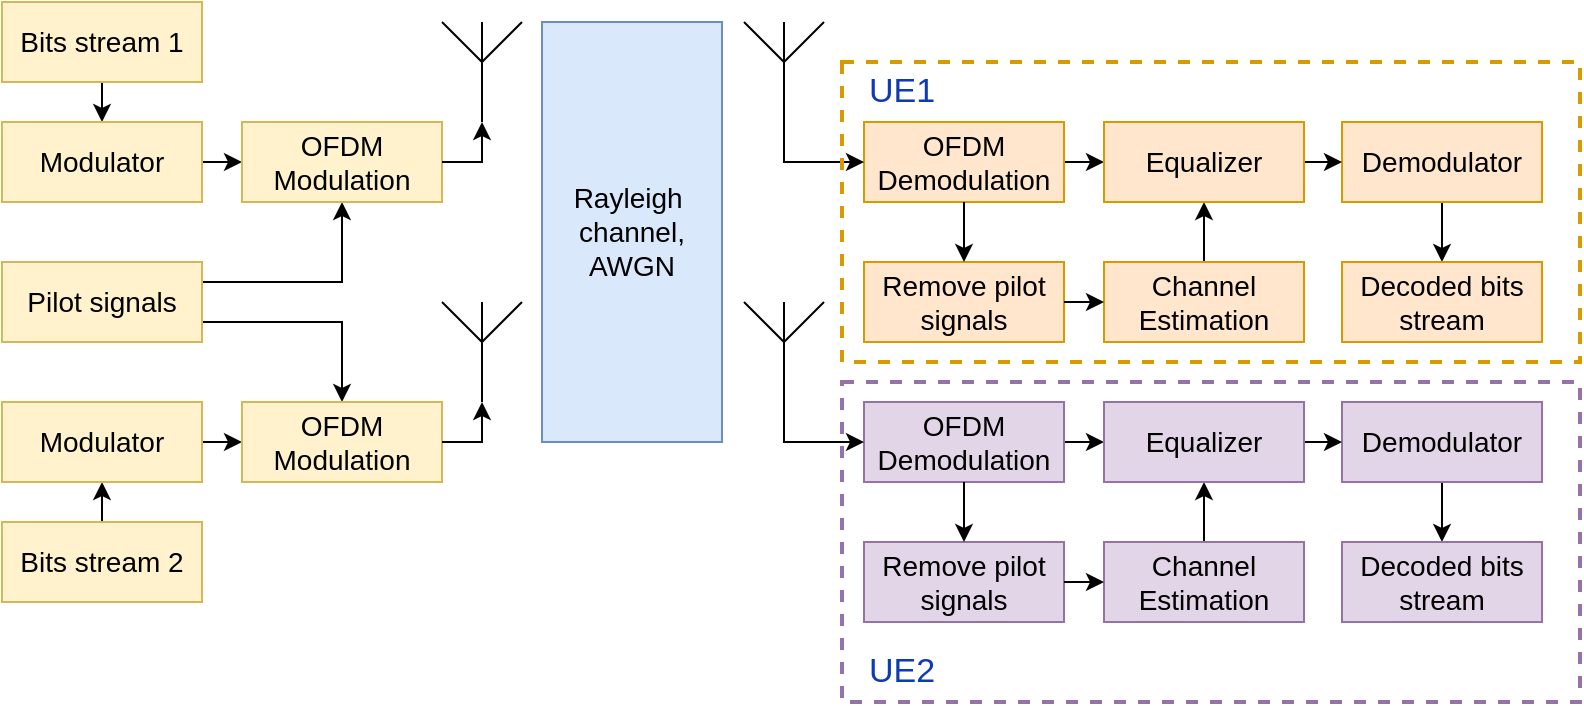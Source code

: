 <mxfile version="24.5.4" type="device">
  <diagram name="Страница — 1" id="ys9gOeWvE5gVsRyR9EHW">
    <mxGraphModel dx="1050" dy="565" grid="1" gridSize="10" guides="1" tooltips="1" connect="1" arrows="1" fold="1" page="1" pageScale="1" pageWidth="827" pageHeight="1169" math="0" shadow="0">
      <root>
        <mxCell id="0" />
        <mxCell id="1" parent="0" />
        <mxCell id="XJGOGH-ZNnLPxcdT0S2C-11" style="edgeStyle=orthogonalEdgeStyle;rounded=0;orthogonalLoop=1;jettySize=auto;html=1;exitX=0.5;exitY=1;exitDx=0;exitDy=0;entryX=0.5;entryY=0;entryDx=0;entryDy=0;" parent="1" source="E5bmAt0e2NMVcmRqQRA6-1" target="E5bmAt0e2NMVcmRqQRA6-2" edge="1">
          <mxGeometry relative="1" as="geometry" />
        </mxCell>
        <mxCell id="E5bmAt0e2NMVcmRqQRA6-1" value="&lt;font style=&quot;font-size: 14px;&quot; face=&quot;Helvetica&quot;&gt;Bits stream 1&lt;/font&gt;" style="rounded=0;whiteSpace=wrap;html=1;fillColor=#fff2cc;strokeColor=#d6b656;" parent="1" vertex="1">
          <mxGeometry x="20" y="40" width="100" height="40" as="geometry" />
        </mxCell>
        <mxCell id="XJGOGH-ZNnLPxcdT0S2C-14" style="edgeStyle=orthogonalEdgeStyle;rounded=0;orthogonalLoop=1;jettySize=auto;html=1;exitX=1;exitY=0.5;exitDx=0;exitDy=0;entryX=0;entryY=0.5;entryDx=0;entryDy=0;" parent="1" source="E5bmAt0e2NMVcmRqQRA6-2" target="E5bmAt0e2NMVcmRqQRA6-15" edge="1">
          <mxGeometry relative="1" as="geometry" />
        </mxCell>
        <mxCell id="E5bmAt0e2NMVcmRqQRA6-2" value="&lt;font style=&quot;font-size: 14px;&quot; face=&quot;Helvetica&quot;&gt;Modulator&lt;/font&gt;" style="rounded=0;whiteSpace=wrap;html=1;fillColor=#fff2cc;strokeColor=#d6b656;" parent="1" vertex="1">
          <mxGeometry x="20" y="100" width="100" height="40" as="geometry" />
        </mxCell>
        <mxCell id="XJGOGH-ZNnLPxcdT0S2C-15" style="edgeStyle=orthogonalEdgeStyle;rounded=0;orthogonalLoop=1;jettySize=auto;html=1;exitX=1;exitY=0.25;exitDx=0;exitDy=0;entryX=0.5;entryY=1;entryDx=0;entryDy=0;" parent="1" source="E5bmAt0e2NMVcmRqQRA6-14" target="E5bmAt0e2NMVcmRqQRA6-15" edge="1">
          <mxGeometry relative="1" as="geometry" />
        </mxCell>
        <mxCell id="XJGOGH-ZNnLPxcdT0S2C-16" style="edgeStyle=orthogonalEdgeStyle;rounded=0;orthogonalLoop=1;jettySize=auto;html=1;exitX=1;exitY=0.75;exitDx=0;exitDy=0;entryX=0.5;entryY=0;entryDx=0;entryDy=0;" parent="1" source="E5bmAt0e2NMVcmRqQRA6-14" target="XJGOGH-ZNnLPxcdT0S2C-4" edge="1">
          <mxGeometry relative="1" as="geometry" />
        </mxCell>
        <mxCell id="E5bmAt0e2NMVcmRqQRA6-14" value="&lt;font style=&quot;font-size: 14px;&quot; face=&quot;Helvetica&quot;&gt;Pilot signals&lt;/font&gt;" style="rounded=0;whiteSpace=wrap;html=1;fillColor=#fff2cc;strokeColor=#d6b656;" parent="1" vertex="1">
          <mxGeometry x="20" y="170" width="100" height="40" as="geometry" />
        </mxCell>
        <mxCell id="E5bmAt0e2NMVcmRqQRA6-15" value="&lt;font style=&quot;font-size: 14px;&quot; face=&quot;Helvetica&quot;&gt;OFDM Modulation&lt;/font&gt;" style="rounded=0;whiteSpace=wrap;html=1;fillColor=#fff2cc;strokeColor=#d6b656;" parent="1" vertex="1">
          <mxGeometry x="140" y="100" width="100" height="40" as="geometry" />
        </mxCell>
        <mxCell id="E5bmAt0e2NMVcmRqQRA6-18" value="" style="verticalLabelPosition=bottom;shadow=0;dashed=0;align=center;html=1;verticalAlign=top;shape=mxgraph.electrical.radio.aerial_-_antenna_1;" parent="1" vertex="1">
          <mxGeometry x="240" y="50" width="40" height="50" as="geometry" />
        </mxCell>
        <mxCell id="E5bmAt0e2NMVcmRqQRA6-19" style="edgeStyle=orthogonalEdgeStyle;rounded=0;orthogonalLoop=1;jettySize=auto;html=1;entryX=0.5;entryY=1;entryDx=0;entryDy=0;entryPerimeter=0;exitX=1;exitY=0.5;exitDx=0;exitDy=0;" parent="1" source="E5bmAt0e2NMVcmRqQRA6-15" target="E5bmAt0e2NMVcmRqQRA6-18" edge="1">
          <mxGeometry relative="1" as="geometry">
            <mxPoint x="560" y="130" as="sourcePoint" />
          </mxGeometry>
        </mxCell>
        <mxCell id="E5bmAt0e2NMVcmRqQRA6-21" value="&lt;font style=&quot;&quot; face=&quot;Helvetica&quot;&gt;&lt;span style=&quot;font-size: 14px;&quot;&gt;Rayleigh&amp;nbsp;&lt;/span&gt;&lt;/font&gt;&lt;div&gt;&lt;span style=&quot;font-size: 14px;&quot;&gt;channel&lt;/span&gt;&lt;font style=&quot;&quot; face=&quot;Helvetica&quot;&gt;&lt;span style=&quot;font-size: 14px;&quot;&gt;, AWGN&lt;/span&gt;&lt;/font&gt;&lt;/div&gt;" style="rounded=0;whiteSpace=wrap;html=1;fillColor=#dae8fc;strokeColor=#6c8ebf;" parent="1" vertex="1">
          <mxGeometry x="290" y="50" width="90" height="210" as="geometry" />
        </mxCell>
        <mxCell id="E5bmAt0e2NMVcmRqQRA6-37" value="&lt;font style=&quot;font-size: 14px;&quot; face=&quot;Helvetica&quot;&gt;Remove pilot signals&lt;/font&gt;" style="rounded=0;whiteSpace=wrap;html=1;fillColor=#ffe6cc;strokeColor=#d79b00;" parent="1" vertex="1">
          <mxGeometry x="451" y="170" width="100" height="40" as="geometry" />
        </mxCell>
        <mxCell id="YCkYlvi9W99BddGM-PKa-2" style="edgeStyle=orthogonalEdgeStyle;rounded=0;orthogonalLoop=1;jettySize=auto;html=1;exitX=1;exitY=0.5;exitDx=0;exitDy=0;entryX=0;entryY=0.5;entryDx=0;entryDy=0;" edge="1" parent="1" source="E5bmAt0e2NMVcmRqQRA6-68" target="YCkYlvi9W99BddGM-PKa-1">
          <mxGeometry relative="1" as="geometry" />
        </mxCell>
        <mxCell id="E5bmAt0e2NMVcmRqQRA6-68" value="&lt;font style=&quot;font-size: 14px;&quot; face=&quot;Helvetica&quot;&gt;OFDM Demodulation&lt;/font&gt;" style="rounded=0;whiteSpace=wrap;html=1;fillColor=#ffe6cc;strokeColor=#d79b00;" parent="1" vertex="1">
          <mxGeometry x="451" y="100" width="100" height="40" as="geometry" />
        </mxCell>
        <mxCell id="E5bmAt0e2NMVcmRqQRA6-69" value="" style="verticalLabelPosition=bottom;shadow=0;dashed=0;align=center;html=1;verticalAlign=top;shape=mxgraph.electrical.radio.aerial_-_antenna_1;" parent="1" vertex="1">
          <mxGeometry x="391" y="50" width="40" height="50" as="geometry" />
        </mxCell>
        <mxCell id="E5bmAt0e2NMVcmRqQRA6-74" style="edgeStyle=orthogonalEdgeStyle;rounded=0;orthogonalLoop=1;jettySize=auto;html=1;exitX=0.5;exitY=1;exitDx=0;exitDy=0;entryX=0;entryY=0.5;entryDx=0;entryDy=0;exitPerimeter=0;" parent="1" source="E5bmAt0e2NMVcmRqQRA6-69" target="E5bmAt0e2NMVcmRqQRA6-68" edge="1">
          <mxGeometry relative="1" as="geometry">
            <mxPoint x="631" y="70" as="sourcePoint" />
            <mxPoint x="591" y="50" as="targetPoint" />
          </mxGeometry>
        </mxCell>
        <mxCell id="E5bmAt0e2NMVcmRqQRA6-78" style="edgeStyle=orthogonalEdgeStyle;rounded=0;orthogonalLoop=1;jettySize=auto;html=1;exitX=0.5;exitY=1;exitDx=0;exitDy=0;entryX=0.5;entryY=0;entryDx=0;entryDy=0;" parent="1" source="E5bmAt0e2NMVcmRqQRA6-68" target="E5bmAt0e2NMVcmRqQRA6-37" edge="1">
          <mxGeometry relative="1" as="geometry">
            <mxPoint x="511" y="250" as="sourcePoint" />
            <mxPoint x="511" y="220" as="targetPoint" />
          </mxGeometry>
        </mxCell>
        <mxCell id="YCkYlvi9W99BddGM-PKa-3" style="edgeStyle=orthogonalEdgeStyle;rounded=0;orthogonalLoop=1;jettySize=auto;html=1;exitX=0.5;exitY=0;exitDx=0;exitDy=0;entryX=0.5;entryY=1;entryDx=0;entryDy=0;" edge="1" parent="1" source="E5bmAt0e2NMVcmRqQRA6-79" target="YCkYlvi9W99BddGM-PKa-1">
          <mxGeometry relative="1" as="geometry" />
        </mxCell>
        <mxCell id="E5bmAt0e2NMVcmRqQRA6-79" value="&lt;font style=&quot;font-size: 14px;&quot; face=&quot;Helvetica&quot;&gt;Channel Estimation&lt;/font&gt;" style="rounded=0;whiteSpace=wrap;html=1;fillColor=#ffe6cc;strokeColor=#d79b00;" parent="1" vertex="1">
          <mxGeometry x="571" y="170" width="100" height="40" as="geometry" />
        </mxCell>
        <mxCell id="E5bmAt0e2NMVcmRqQRA6-80" value="" style="endArrow=classic;html=1;rounded=0;exitX=1;exitY=0.5;exitDx=0;exitDy=0;entryX=0;entryY=0.5;entryDx=0;entryDy=0;" parent="1" source="E5bmAt0e2NMVcmRqQRA6-37" target="E5bmAt0e2NMVcmRqQRA6-79" edge="1">
          <mxGeometry width="50" height="50" relative="1" as="geometry">
            <mxPoint x="621" y="300" as="sourcePoint" />
            <mxPoint x="671" y="250" as="targetPoint" />
          </mxGeometry>
        </mxCell>
        <mxCell id="YCkYlvi9W99BddGM-PKa-5" style="edgeStyle=orthogonalEdgeStyle;rounded=0;orthogonalLoop=1;jettySize=auto;html=1;exitX=0.5;exitY=1;exitDx=0;exitDy=0;entryX=0.5;entryY=0;entryDx=0;entryDy=0;" edge="1" parent="1" source="E5bmAt0e2NMVcmRqQRA6-92" target="E5bmAt0e2NMVcmRqQRA6-94">
          <mxGeometry relative="1" as="geometry" />
        </mxCell>
        <mxCell id="E5bmAt0e2NMVcmRqQRA6-92" value="&lt;font style=&quot;font-size: 14px;&quot; face=&quot;Helvetica&quot;&gt;Demodulator&lt;/font&gt;" style="rounded=0;whiteSpace=wrap;html=1;fillColor=#ffe6cc;strokeColor=#d79b00;" parent="1" vertex="1">
          <mxGeometry x="690" y="100" width="100" height="40" as="geometry" />
        </mxCell>
        <mxCell id="E5bmAt0e2NMVcmRqQRA6-94" value="&lt;font style=&quot;font-size: 14px;&quot; face=&quot;Helvetica&quot;&gt;Decoded bits stream&lt;/font&gt;" style="rounded=0;whiteSpace=wrap;html=1;fillColor=#ffe6cc;strokeColor=#d79b00;" parent="1" vertex="1">
          <mxGeometry x="690" y="170" width="100" height="40" as="geometry" />
        </mxCell>
        <mxCell id="XJGOGH-ZNnLPxcdT0S2C-12" style="edgeStyle=orthogonalEdgeStyle;rounded=0;orthogonalLoop=1;jettySize=auto;html=1;exitX=0.5;exitY=0;exitDx=0;exitDy=0;entryX=0.5;entryY=1;entryDx=0;entryDy=0;" parent="1" source="XJGOGH-ZNnLPxcdT0S2C-1" target="XJGOGH-ZNnLPxcdT0S2C-2" edge="1">
          <mxGeometry relative="1" as="geometry" />
        </mxCell>
        <mxCell id="XJGOGH-ZNnLPxcdT0S2C-1" value="&lt;font style=&quot;font-size: 14px;&quot; face=&quot;Helvetica&quot;&gt;Bits stream 2&lt;/font&gt;" style="rounded=0;whiteSpace=wrap;html=1;fillColor=#fff2cc;strokeColor=#d6b656;" parent="1" vertex="1">
          <mxGeometry x="20" y="300" width="100" height="40" as="geometry" />
        </mxCell>
        <mxCell id="XJGOGH-ZNnLPxcdT0S2C-13" style="edgeStyle=orthogonalEdgeStyle;rounded=0;orthogonalLoop=1;jettySize=auto;html=1;exitX=1;exitY=0.5;exitDx=0;exitDy=0;entryX=0;entryY=0.5;entryDx=0;entryDy=0;" parent="1" source="XJGOGH-ZNnLPxcdT0S2C-2" target="XJGOGH-ZNnLPxcdT0S2C-4" edge="1">
          <mxGeometry relative="1" as="geometry" />
        </mxCell>
        <mxCell id="XJGOGH-ZNnLPxcdT0S2C-2" value="&lt;font style=&quot;font-size: 14px;&quot; face=&quot;Helvetica&quot;&gt;Modulator&lt;/font&gt;" style="rounded=0;whiteSpace=wrap;html=1;fillColor=#fff2cc;strokeColor=#d6b656;" parent="1" vertex="1">
          <mxGeometry x="20" y="240" width="100" height="40" as="geometry" />
        </mxCell>
        <mxCell id="XJGOGH-ZNnLPxcdT0S2C-4" value="&lt;font style=&quot;font-size: 14px;&quot; face=&quot;Helvetica&quot;&gt;OFDM Modulation&lt;/font&gt;" style="rounded=0;whiteSpace=wrap;html=1;fillColor=#fff2cc;strokeColor=#d6b656;" parent="1" vertex="1">
          <mxGeometry x="140" y="240" width="100" height="40" as="geometry" />
        </mxCell>
        <mxCell id="XJGOGH-ZNnLPxcdT0S2C-5" value="" style="verticalLabelPosition=bottom;shadow=0;dashed=0;align=center;html=1;verticalAlign=top;shape=mxgraph.electrical.radio.aerial_-_antenna_1;" parent="1" vertex="1">
          <mxGeometry x="240" y="190" width="40" height="50" as="geometry" />
        </mxCell>
        <mxCell id="XJGOGH-ZNnLPxcdT0S2C-6" style="edgeStyle=orthogonalEdgeStyle;rounded=0;orthogonalLoop=1;jettySize=auto;html=1;entryX=0.5;entryY=1;entryDx=0;entryDy=0;entryPerimeter=0;exitX=1;exitY=0.5;exitDx=0;exitDy=0;" parent="1" source="XJGOGH-ZNnLPxcdT0S2C-4" target="XJGOGH-ZNnLPxcdT0S2C-5" edge="1">
          <mxGeometry relative="1" as="geometry">
            <mxPoint x="560" y="270" as="sourcePoint" />
          </mxGeometry>
        </mxCell>
        <mxCell id="YCkYlvi9W99BddGM-PKa-4" style="edgeStyle=orthogonalEdgeStyle;rounded=0;orthogonalLoop=1;jettySize=auto;html=1;exitX=1;exitY=0.5;exitDx=0;exitDy=0;entryX=0;entryY=0.5;entryDx=0;entryDy=0;" edge="1" parent="1" source="YCkYlvi9W99BddGM-PKa-1" target="E5bmAt0e2NMVcmRqQRA6-92">
          <mxGeometry relative="1" as="geometry" />
        </mxCell>
        <mxCell id="YCkYlvi9W99BddGM-PKa-1" value="&lt;font style=&quot;font-size: 14px;&quot; face=&quot;Helvetica&quot;&gt;Equalizer&lt;/font&gt;" style="rounded=0;whiteSpace=wrap;html=1;fillColor=#ffe6cc;strokeColor=#d79b00;" vertex="1" parent="1">
          <mxGeometry x="571" y="100" width="100" height="40" as="geometry" />
        </mxCell>
        <mxCell id="YCkYlvi9W99BddGM-PKa-6" value="&lt;font style=&quot;font-size: 14px;&quot; face=&quot;Helvetica&quot;&gt;Remove pilot signals&lt;/font&gt;" style="rounded=0;whiteSpace=wrap;html=1;fillColor=#e1d5e7;strokeColor=#9673a6;" vertex="1" parent="1">
          <mxGeometry x="451" y="310" width="100" height="40" as="geometry" />
        </mxCell>
        <mxCell id="YCkYlvi9W99BddGM-PKa-7" style="edgeStyle=orthogonalEdgeStyle;rounded=0;orthogonalLoop=1;jettySize=auto;html=1;exitX=1;exitY=0.5;exitDx=0;exitDy=0;entryX=0;entryY=0.5;entryDx=0;entryDy=0;" edge="1" parent="1" source="YCkYlvi9W99BddGM-PKa-8" target="YCkYlvi9W99BddGM-PKa-19">
          <mxGeometry relative="1" as="geometry" />
        </mxCell>
        <mxCell id="YCkYlvi9W99BddGM-PKa-8" value="&lt;font style=&quot;font-size: 14px;&quot; face=&quot;Helvetica&quot;&gt;OFDM Demodulation&lt;/font&gt;" style="rounded=0;whiteSpace=wrap;html=1;fillColor=#e1d5e7;strokeColor=#9673a6;" vertex="1" parent="1">
          <mxGeometry x="451" y="240" width="100" height="40" as="geometry" />
        </mxCell>
        <mxCell id="YCkYlvi9W99BddGM-PKa-9" value="" style="verticalLabelPosition=bottom;shadow=0;dashed=0;align=center;html=1;verticalAlign=top;shape=mxgraph.electrical.radio.aerial_-_antenna_1;" vertex="1" parent="1">
          <mxGeometry x="391" y="190" width="40" height="50" as="geometry" />
        </mxCell>
        <mxCell id="YCkYlvi9W99BddGM-PKa-10" style="edgeStyle=orthogonalEdgeStyle;rounded=0;orthogonalLoop=1;jettySize=auto;html=1;exitX=0.5;exitY=1;exitDx=0;exitDy=0;entryX=0;entryY=0.5;entryDx=0;entryDy=0;exitPerimeter=0;" edge="1" parent="1" source="YCkYlvi9W99BddGM-PKa-9" target="YCkYlvi9W99BddGM-PKa-8">
          <mxGeometry relative="1" as="geometry">
            <mxPoint x="631" y="210" as="sourcePoint" />
            <mxPoint x="591" y="190" as="targetPoint" />
          </mxGeometry>
        </mxCell>
        <mxCell id="YCkYlvi9W99BddGM-PKa-11" style="edgeStyle=orthogonalEdgeStyle;rounded=0;orthogonalLoop=1;jettySize=auto;html=1;exitX=0.5;exitY=1;exitDx=0;exitDy=0;entryX=0.5;entryY=0;entryDx=0;entryDy=0;" edge="1" parent="1" source="YCkYlvi9W99BddGM-PKa-8" target="YCkYlvi9W99BddGM-PKa-6">
          <mxGeometry relative="1" as="geometry">
            <mxPoint x="511" y="390" as="sourcePoint" />
            <mxPoint x="511" y="360" as="targetPoint" />
          </mxGeometry>
        </mxCell>
        <mxCell id="YCkYlvi9W99BddGM-PKa-12" style="edgeStyle=orthogonalEdgeStyle;rounded=0;orthogonalLoop=1;jettySize=auto;html=1;exitX=0.5;exitY=0;exitDx=0;exitDy=0;entryX=0.5;entryY=1;entryDx=0;entryDy=0;" edge="1" parent="1" source="YCkYlvi9W99BddGM-PKa-13" target="YCkYlvi9W99BddGM-PKa-19">
          <mxGeometry relative="1" as="geometry" />
        </mxCell>
        <mxCell id="YCkYlvi9W99BddGM-PKa-13" value="&lt;font style=&quot;font-size: 14px;&quot; face=&quot;Helvetica&quot;&gt;Channel Estimation&lt;/font&gt;" style="rounded=0;whiteSpace=wrap;html=1;fillColor=#e1d5e7;strokeColor=#9673a6;" vertex="1" parent="1">
          <mxGeometry x="571" y="310" width="100" height="40" as="geometry" />
        </mxCell>
        <mxCell id="YCkYlvi9W99BddGM-PKa-14" value="" style="endArrow=classic;html=1;rounded=0;exitX=1;exitY=0.5;exitDx=0;exitDy=0;entryX=0;entryY=0.5;entryDx=0;entryDy=0;" edge="1" parent="1" source="YCkYlvi9W99BddGM-PKa-6" target="YCkYlvi9W99BddGM-PKa-13">
          <mxGeometry width="50" height="50" relative="1" as="geometry">
            <mxPoint x="621" y="440" as="sourcePoint" />
            <mxPoint x="671" y="390" as="targetPoint" />
          </mxGeometry>
        </mxCell>
        <mxCell id="YCkYlvi9W99BddGM-PKa-15" style="edgeStyle=orthogonalEdgeStyle;rounded=0;orthogonalLoop=1;jettySize=auto;html=1;exitX=0.5;exitY=1;exitDx=0;exitDy=0;entryX=0.5;entryY=0;entryDx=0;entryDy=0;" edge="1" parent="1" source="YCkYlvi9W99BddGM-PKa-16" target="YCkYlvi9W99BddGM-PKa-17">
          <mxGeometry relative="1" as="geometry" />
        </mxCell>
        <mxCell id="YCkYlvi9W99BddGM-PKa-16" value="&lt;font style=&quot;font-size: 14px;&quot; face=&quot;Helvetica&quot;&gt;Demodulator&lt;/font&gt;" style="rounded=0;whiteSpace=wrap;html=1;fillColor=#e1d5e7;strokeColor=#9673a6;" vertex="1" parent="1">
          <mxGeometry x="690" y="240" width="100" height="40" as="geometry" />
        </mxCell>
        <mxCell id="YCkYlvi9W99BddGM-PKa-17" value="&lt;font style=&quot;font-size: 14px;&quot; face=&quot;Helvetica&quot;&gt;Decoded bits stream&lt;/font&gt;" style="rounded=0;whiteSpace=wrap;html=1;fillColor=#e1d5e7;strokeColor=#9673a6;" vertex="1" parent="1">
          <mxGeometry x="690" y="310" width="100" height="40" as="geometry" />
        </mxCell>
        <mxCell id="YCkYlvi9W99BddGM-PKa-18" style="edgeStyle=orthogonalEdgeStyle;rounded=0;orthogonalLoop=1;jettySize=auto;html=1;exitX=1;exitY=0.5;exitDx=0;exitDy=0;entryX=0;entryY=0.5;entryDx=0;entryDy=0;" edge="1" parent="1" source="YCkYlvi9W99BddGM-PKa-19" target="YCkYlvi9W99BddGM-PKa-16">
          <mxGeometry relative="1" as="geometry" />
        </mxCell>
        <mxCell id="YCkYlvi9W99BddGM-PKa-19" value="&lt;font style=&quot;font-size: 14px;&quot; face=&quot;Helvetica&quot;&gt;Equalizer&lt;/font&gt;" style="rounded=0;whiteSpace=wrap;html=1;fillColor=#e1d5e7;strokeColor=#9673a6;" vertex="1" parent="1">
          <mxGeometry x="571" y="240" width="100" height="40" as="geometry" />
        </mxCell>
        <mxCell id="YCkYlvi9W99BddGM-PKa-20" value="" style="rounded=0;whiteSpace=wrap;html=1;fillColor=none;dashed=1;strokeColor=#d79b00;strokeWidth=2;" vertex="1" parent="1">
          <mxGeometry x="440" y="70" width="369" height="150" as="geometry" />
        </mxCell>
        <mxCell id="YCkYlvi9W99BddGM-PKa-22" value="" style="rounded=0;whiteSpace=wrap;html=1;fillColor=none;dashed=1;strokeColor=#9673a6;strokeWidth=2;" vertex="1" parent="1">
          <mxGeometry x="440" y="230" width="369" height="160" as="geometry" />
        </mxCell>
        <mxCell id="YCkYlvi9W99BddGM-PKa-23" value="UE1" style="text;html=1;align=center;verticalAlign=middle;whiteSpace=wrap;rounded=0;fontSize=17;fontColor=#0e39b9;" vertex="1" parent="1">
          <mxGeometry x="440" y="70" width="60" height="30" as="geometry" />
        </mxCell>
        <mxCell id="YCkYlvi9W99BddGM-PKa-24" value="UE2" style="text;html=1;align=center;verticalAlign=middle;whiteSpace=wrap;rounded=0;fontSize=17;fontColor=#0e39b9;" vertex="1" parent="1">
          <mxGeometry x="440" y="360" width="60" height="30" as="geometry" />
        </mxCell>
      </root>
    </mxGraphModel>
  </diagram>
</mxfile>
